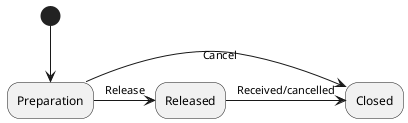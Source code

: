 @startuml

(*) --> "Preparation"
"Preparation" ->[Cancel] "Closed"
"Preparation" ->[Release] "Released"
"Released" ->[Received/cancelled] "Closed"

@enduml
